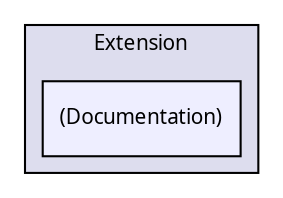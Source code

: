 digraph "Solution/Solution/Alicorn/Build/Extension/(Documentation)" {
  compound=true
  node [ fontsize="10", fontname="Verdana"];
  edge [ labelfontsize="10", labelfontname="Verdana"];
  subgraph clusterdir_0b18862fbca7419df2afb4c521d2159e {
    graph [ bgcolor="#ddddee", pencolor="black", label="Extension" fontname="Verdana", fontsize="10", URL="dir_0b18862fbca7419df2afb4c521d2159e.html"]
  dir_09baef5301663496b6520f40dd259003 [shape=box, label="(Documentation)", style="filled", fillcolor="#eeeeff", pencolor="black", URL="dir_09baef5301663496b6520f40dd259003.html"];
  }
}

